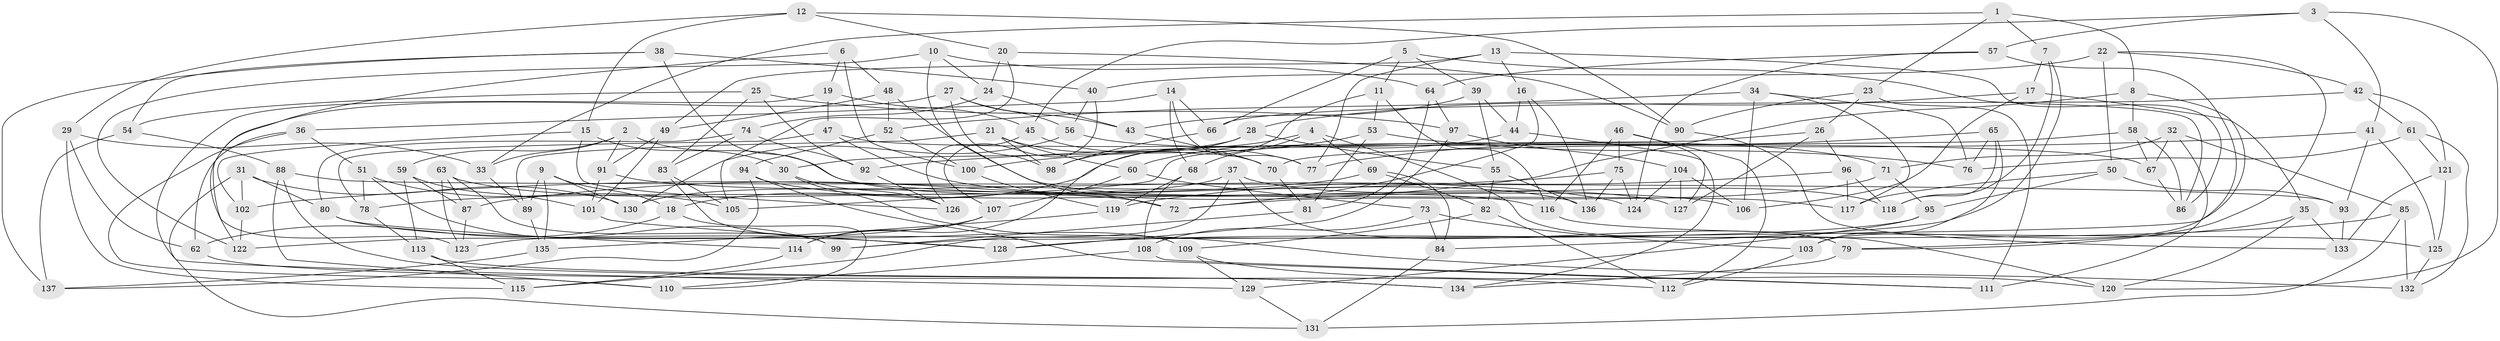 // coarse degree distribution, {4: 0.4318181818181818, 6: 0.45454545454545453, 5: 0.10227272727272728, 3: 0.011363636363636364}
// Generated by graph-tools (version 1.1) at 2025/24/03/03/25 07:24:28]
// undirected, 137 vertices, 274 edges
graph export_dot {
graph [start="1"]
  node [color=gray90,style=filled];
  1;
  2;
  3;
  4;
  5;
  6;
  7;
  8;
  9;
  10;
  11;
  12;
  13;
  14;
  15;
  16;
  17;
  18;
  19;
  20;
  21;
  22;
  23;
  24;
  25;
  26;
  27;
  28;
  29;
  30;
  31;
  32;
  33;
  34;
  35;
  36;
  37;
  38;
  39;
  40;
  41;
  42;
  43;
  44;
  45;
  46;
  47;
  48;
  49;
  50;
  51;
  52;
  53;
  54;
  55;
  56;
  57;
  58;
  59;
  60;
  61;
  62;
  63;
  64;
  65;
  66;
  67;
  68;
  69;
  70;
  71;
  72;
  73;
  74;
  75;
  76;
  77;
  78;
  79;
  80;
  81;
  82;
  83;
  84;
  85;
  86;
  87;
  88;
  89;
  90;
  91;
  92;
  93;
  94;
  95;
  96;
  97;
  98;
  99;
  100;
  101;
  102;
  103;
  104;
  105;
  106;
  107;
  108;
  109;
  110;
  111;
  112;
  113;
  114;
  115;
  116;
  117;
  118;
  119;
  120;
  121;
  122;
  123;
  124;
  125;
  126;
  127;
  128;
  129;
  130;
  131;
  132;
  133;
  134;
  135;
  136;
  137;
  1 -- 7;
  1 -- 8;
  1 -- 33;
  1 -- 23;
  2 -- 91;
  2 -- 59;
  2 -- 117;
  2 -- 33;
  3 -- 120;
  3 -- 45;
  3 -- 57;
  3 -- 41;
  4 -- 69;
  4 -- 120;
  4 -- 18;
  4 -- 68;
  5 -- 39;
  5 -- 86;
  5 -- 11;
  5 -- 66;
  6 -- 123;
  6 -- 19;
  6 -- 100;
  6 -- 48;
  7 -- 84;
  7 -- 118;
  7 -- 17;
  8 -- 103;
  8 -- 58;
  8 -- 87;
  9 -- 130;
  9 -- 89;
  9 -- 18;
  9 -- 135;
  10 -- 64;
  10 -- 122;
  10 -- 24;
  10 -- 72;
  11 -- 53;
  11 -- 116;
  11 -- 114;
  12 -- 20;
  12 -- 29;
  12 -- 15;
  12 -- 90;
  13 -- 16;
  13 -- 86;
  13 -- 77;
  13 -- 49;
  14 -- 68;
  14 -- 36;
  14 -- 66;
  14 -- 77;
  15 -- 30;
  15 -- 126;
  15 -- 102;
  16 -- 136;
  16 -- 44;
  16 -- 72;
  17 -- 28;
  17 -- 106;
  17 -- 35;
  18 -- 62;
  18 -- 110;
  19 -- 129;
  19 -- 45;
  19 -- 47;
  20 -- 105;
  20 -- 24;
  20 -- 90;
  21 -- 60;
  21 -- 89;
  21 -- 98;
  21 -- 70;
  22 -- 79;
  22 -- 50;
  22 -- 42;
  22 -- 40;
  23 -- 111;
  23 -- 90;
  23 -- 26;
  24 -- 74;
  24 -- 43;
  25 -- 97;
  25 -- 83;
  25 -- 54;
  25 -- 92;
  26 -- 96;
  26 -- 127;
  26 -- 105;
  27 -- 98;
  27 -- 43;
  27 -- 56;
  27 -- 122;
  28 -- 55;
  28 -- 98;
  28 -- 30;
  29 -- 115;
  29 -- 33;
  29 -- 62;
  30 -- 132;
  30 -- 126;
  31 -- 131;
  31 -- 102;
  31 -- 130;
  31 -- 80;
  32 -- 85;
  32 -- 71;
  32 -- 111;
  32 -- 67;
  33 -- 89;
  34 -- 106;
  34 -- 117;
  34 -- 76;
  34 -- 52;
  35 -- 120;
  35 -- 79;
  35 -- 133;
  36 -- 110;
  36 -- 62;
  36 -- 51;
  37 -- 79;
  37 -- 118;
  37 -- 115;
  37 -- 130;
  38 -- 40;
  38 -- 136;
  38 -- 54;
  38 -- 137;
  39 -- 55;
  39 -- 43;
  39 -- 44;
  40 -- 107;
  40 -- 56;
  41 -- 125;
  41 -- 92;
  41 -- 93;
  42 -- 66;
  42 -- 121;
  42 -- 61;
  43 -- 70;
  44 -- 60;
  44 -- 134;
  45 -- 126;
  45 -- 77;
  46 -- 75;
  46 -- 112;
  46 -- 127;
  46 -- 116;
  47 -- 106;
  47 -- 78;
  47 -- 67;
  48 -- 52;
  48 -- 49;
  48 -- 127;
  49 -- 91;
  49 -- 101;
  50 -- 95;
  50 -- 117;
  50 -- 93;
  51 -- 78;
  51 -- 105;
  51 -- 99;
  52 -- 94;
  52 -- 100;
  53 -- 81;
  53 -- 100;
  53 -- 76;
  54 -- 137;
  54 -- 88;
  55 -- 82;
  55 -- 136;
  56 -- 130;
  56 -- 71;
  57 -- 124;
  57 -- 64;
  57 -- 99;
  58 -- 67;
  58 -- 86;
  58 -- 70;
  59 -- 87;
  59 -- 101;
  59 -- 113;
  60 -- 107;
  60 -- 73;
  61 -- 132;
  61 -- 121;
  61 -- 76;
  62 -- 112;
  63 -- 123;
  63 -- 99;
  63 -- 87;
  63 -- 72;
  64 -- 97;
  64 -- 81;
  65 -- 118;
  65 -- 103;
  65 -- 77;
  65 -- 76;
  66 -- 98;
  67 -- 86;
  68 -- 108;
  68 -- 119;
  69 -- 84;
  69 -- 78;
  69 -- 82;
  70 -- 81;
  71 -- 95;
  71 -- 72;
  73 -- 108;
  73 -- 103;
  73 -- 84;
  74 -- 83;
  74 -- 92;
  74 -- 80;
  75 -- 136;
  75 -- 124;
  75 -- 102;
  78 -- 113;
  79 -- 134;
  80 -- 114;
  80 -- 128;
  81 -- 99;
  82 -- 112;
  82 -- 109;
  83 -- 105;
  83 -- 109;
  84 -- 131;
  85 -- 131;
  85 -- 128;
  85 -- 132;
  87 -- 123;
  88 -- 110;
  88 -- 93;
  88 -- 134;
  89 -- 135;
  90 -- 133;
  91 -- 124;
  91 -- 101;
  92 -- 126;
  93 -- 133;
  94 -- 137;
  94 -- 111;
  94 -- 116;
  95 -- 123;
  95 -- 129;
  96 -- 117;
  96 -- 119;
  96 -- 118;
  97 -- 128;
  97 -- 104;
  100 -- 119;
  101 -- 128;
  102 -- 122;
  103 -- 112;
  104 -- 127;
  104 -- 124;
  104 -- 106;
  107 -- 114;
  107 -- 122;
  108 -- 110;
  108 -- 111;
  109 -- 129;
  109 -- 120;
  113 -- 115;
  113 -- 134;
  114 -- 115;
  116 -- 125;
  119 -- 135;
  121 -- 133;
  121 -- 125;
  125 -- 132;
  129 -- 131;
  135 -- 137;
}
